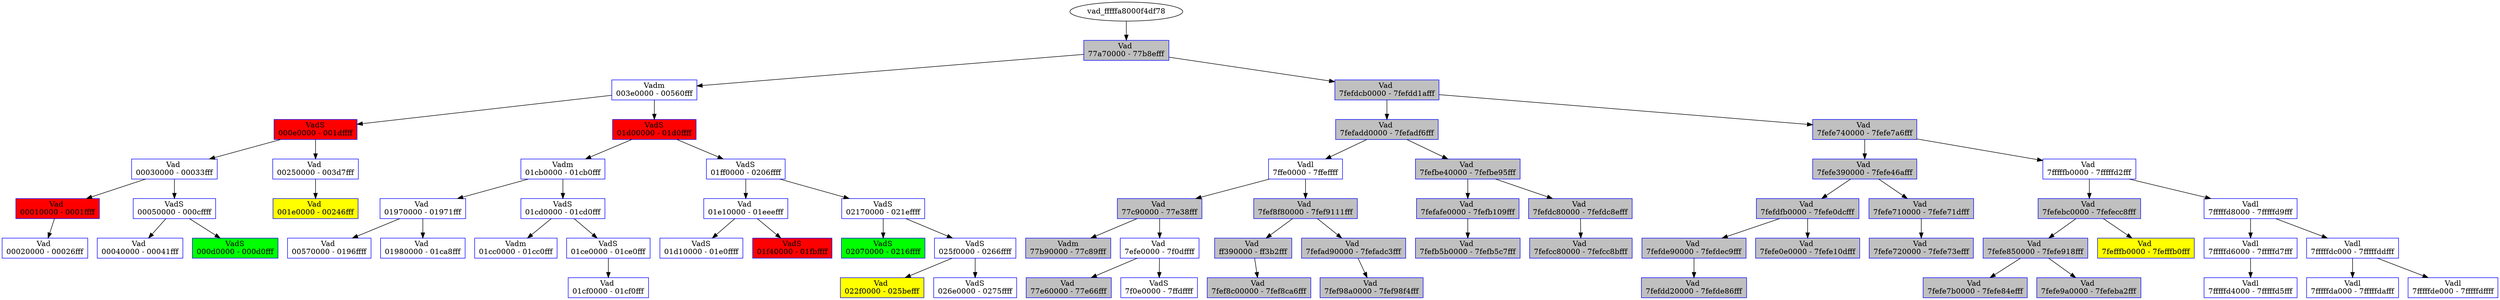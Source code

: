 /* Pid:   3004 */
digraph processtree {
graph [rankdir = "TB"];
vad_fffffa8000f4df78 -> vad_fffffa8000f3a610
vad_fffffa8000f3a610 [label = "{ Vad \n77a70000 - 77b8efff }"shape = "record" color = "blue" style = "filled" fillcolor = "gray"];
vad_fffffa8000f3a610 -> vad_fffffa8000f45c40
vad_fffffa8000f45c40 [label = "{ Vadm\n003e0000 - 00560fff }"shape = "record" color = "blue" style = "filled" fillcolor = "white"];
vad_fffffa8000f45c40 -> vad_fffffa8000f45160
vad_fffffa8000f45160 [label = "{ VadS\n000e0000 - 001dffff }"shape = "record" color = "blue" style = "filled" fillcolor = "red"];
vad_fffffa8000f45160 -> vad_fffffa8000f421d0
vad_fffffa8000f421d0 [label = "{ Vad \n00030000 - 00033fff }"shape = "record" color = "blue" style = "filled" fillcolor = "white"];
vad_fffffa8000f421d0 -> vad_fffffa8000f416e0
vad_fffffa8000f416e0 [label = "{ Vad \n00010000 - 0001ffff }"shape = "record" color = "blue" style = "filled" fillcolor = "red"];
vad_fffffa8000f416e0 -> vad_fffffa8000f45b30
vad_fffffa8000f45b30 [label = "{ Vad \n00020000 - 00026fff }"shape = "record" color = "blue" style = "filled" fillcolor = "white"];
vad_fffffa8000f421d0 -> vad_fffffa8000f44b80
vad_fffffa8000f44b80 [label = "{ VadS\n00050000 - 000cffff }"shape = "record" color = "blue" style = "filled" fillcolor = "white"];
vad_fffffa8000f44b80 -> vad_fffffa8000f3cd60
vad_fffffa8000f3cd60 [label = "{ Vad \n00040000 - 00041fff }"shape = "record" color = "blue" style = "filled" fillcolor = "white"];
vad_fffffa8000f44b80 -> vad_fffffa8000f53710
vad_fffffa8000f53710 [label = "{ VadS\n000d0000 - 000d0fff }"shape = "record" color = "blue" style = "filled" fillcolor = "green"];
vad_fffffa8000f45160 -> vad_fffffa8000f45d70
vad_fffffa8000f45d70 [label = "{ Vad \n00250000 - 003d7fff }"shape = "record" color = "blue" style = "filled" fillcolor = "white"];
vad_fffffa8000f45d70 -> vad_fffffa8001e481e0
vad_fffffa8001e481e0 [label = "{ Vad \n001e0000 - 00246fff }"shape = "record" color = "blue" style = "filled" fillcolor = "yellow"];
vad_fffffa8000f45c40 -> vad_fffffa8000f53510
vad_fffffa8000f53510 [label = "{ VadS\n01d00000 - 01d0ffff }"shape = "record" color = "blue" style = "filled" fillcolor = "red"];
vad_fffffa8000f53510 -> vad_fffffa8000f45970
vad_fffffa8000f45970 [label = "{ Vadm\n01cb0000 - 01cb0fff }"shape = "record" color = "blue" style = "filled" fillcolor = "white"];
vad_fffffa8000f45970 -> vad_fffffa8000f45aa0
vad_fffffa8000f45aa0 [label = "{ Vad \n01970000 - 01971fff }"shape = "record" color = "blue" style = "filled" fillcolor = "white"];
vad_fffffa8000f45aa0 -> vad_fffffa8000f45ce0
vad_fffffa8000f45ce0 [label = "{ Vad \n00570000 - 0196ffff }"shape = "record" color = "blue" style = "filled" fillcolor = "white"];
vad_fffffa8000f45aa0 -> vad_fffffa8000f45a10
vad_fffffa8000f45a10 [label = "{ Vad \n01980000 - 01ca8fff }"shape = "record" color = "blue" style = "filled" fillcolor = "white"];
vad_fffffa8000f45970 -> vad_fffffa8000f44300
vad_fffffa8000f44300 [label = "{ VadS\n01cd0000 - 01cd0fff }"shape = "record" color = "blue" style = "filled" fillcolor = "white"];
vad_fffffa8000f44300 -> vad_fffffa8000f45830
vad_fffffa8000f45830 [label = "{ Vadm\n01cc0000 - 01cc0fff }"shape = "record" color = "blue" style = "filled" fillcolor = "white"];
vad_fffffa8000f44300 -> vad_fffffa8000f5b520
vad_fffffa8000f5b520 [label = "{ VadS\n01ce0000 - 01ce0fff }"shape = "record" color = "blue" style = "filled" fillcolor = "white"];
vad_fffffa8000f5b520 -> vad_fffffa8002251530
vad_fffffa8002251530 [label = "{ Vad \n01cf0000 - 01cf0fff }"shape = "record" color = "blue" style = "filled" fillcolor = "white"];
vad_fffffa8000f53510 -> vad_fffffa8000f554e0
vad_fffffa8000f554e0 [label = "{ VadS\n01ff0000 - 0206ffff }"shape = "record" color = "blue" style = "filled" fillcolor = "white"];
vad_fffffa8000f554e0 -> vad_fffffa8001e480c0
vad_fffffa8001e480c0 [label = "{ Vad \n01e10000 - 01eeefff }"shape = "record" color = "blue" style = "filled" fillcolor = "white"];
vad_fffffa8001e480c0 -> vad_fffffa8000ef2d30
vad_fffffa8000ef2d30 [label = "{ VadS\n01d10000 - 01e0ffff }"shape = "record" color = "blue" style = "filled" fillcolor = "white"];
vad_fffffa8001e480c0 -> vad_fffffa8000f41690
vad_fffffa8000f41690 [label = "{ VadS\n01f40000 - 01fbffff }"shape = "record" color = "blue" style = "filled" fillcolor = "red"];
vad_fffffa8000f554e0 -> vad_fffffa8000f423b0
vad_fffffa8000f423b0 [label = "{ VadS\n02170000 - 021effff }"shape = "record" color = "blue" style = "filled" fillcolor = "white"];
vad_fffffa8000f423b0 -> vad_fffffa8000f5d170
vad_fffffa8000f5d170 [label = "{ VadS\n02070000 - 0216ffff }"shape = "record" color = "blue" style = "filled" fillcolor = "green"];
vad_fffffa8000f423b0 -> vad_fffffa8001057fc0
vad_fffffa8001057fc0 [label = "{ VadS\n025f0000 - 0266ffff }"shape = "record" color = "blue" style = "filled" fillcolor = "white"];
vad_fffffa8001057fc0 -> vad_fffffa8000f5d010
vad_fffffa8000f5d010 [label = "{ Vad \n022f0000 - 025befff }"shape = "record" color = "blue" style = "filled" fillcolor = "yellow"];
vad_fffffa8001057fc0 -> vad_fffffa8001000090
vad_fffffa8001000090 [label = "{ VadS\n026e0000 - 0275ffff }"shape = "record" color = "blue" style = "filled" fillcolor = "white"];
vad_fffffa8000f3a610 -> vad_fffffa8000f41a50
vad_fffffa8000f41a50 [label = "{ Vad \n7fefdcb0000 - 7fefdd1afff }"shape = "record" color = "blue" style = "filled" fillcolor = "gray"];
vad_fffffa8000f41a50 -> vad_fffffa8000f443e0
vad_fffffa8000f443e0 [label = "{ Vad \n7fefadd0000 - 7fefadf6fff }"shape = "record" color = "blue" style = "filled" fillcolor = "gray"];
vad_fffffa8000f443e0 -> vad_fffffa8000f4d330
vad_fffffa8000f4d330 [label = "{ Vadl\n7ffe0000 - 7ffeffff }"shape = "record" color = "blue" style = "filled" fillcolor = "white"];
vad_fffffa8000f4d330 -> vad_fffffa8000f535f0
vad_fffffa8000f535f0 [label = "{ Vad \n77c90000 - 77e38fff }"shape = "record" color = "blue" style = "filled" fillcolor = "gray"];
vad_fffffa8000f535f0 -> vad_fffffa8000f458d0
vad_fffffa8000f458d0 [label = "{ Vadm\n77b90000 - 77c89fff }"shape = "record" color = "blue" style = "filled" fillcolor = "gray"];
vad_fffffa8000f535f0 -> vad_fffffa8001e48270
vad_fffffa8001e48270 [label = "{ Vad \n7efe0000 - 7f0dffff }"shape = "record" color = "blue" style = "filled" fillcolor = "white"];
vad_fffffa8001e48270 -> vad_fffffa8000f4b4c0
vad_fffffa8000f4b4c0 [label = "{ Vad \n77e60000 - 77e66fff }"shape = "record" color = "blue" style = "filled" fillcolor = "gray"];
vad_fffffa8001e48270 -> vad_fffffa8000f4d2e0
vad_fffffa8000f4d2e0 [label = "{ VadS\n7f0e0000 - 7ffdffff }"shape = "record" color = "blue" style = "filled" fillcolor = "white"];
vad_fffffa8000f4d330 -> vad_fffffa8000f44350
vad_fffffa8000f44350 [label = "{ Vad \n7fef8f80000 - 7fef9111fff }"shape = "record" color = "blue" style = "filled" fillcolor = "gray"];
vad_fffffa8000f44350 -> vad_fffffa8000f53680
vad_fffffa8000f53680 [label = "{ Vad \nff390000 - ff3b2fff }"shape = "record" color = "blue" style = "filled" fillcolor = "gray"];
vad_fffffa8000f53680 -> vad_fffffa8000f4b670
vad_fffffa8000f4b670 [label = "{ Vad \n7fef8c00000 - 7fef8ca6fff }"shape = "record" color = "blue" style = "filled" fillcolor = "gray"];
vad_fffffa8000f44350 -> vad_fffffa8000f4b790
vad_fffffa8000f4b790 [label = "{ Vad \n7fefad90000 - 7fefadc3fff }"shape = "record" color = "blue" style = "filled" fillcolor = "gray"];
vad_fffffa8000f4b790 -> vad_fffffa8000f4b700
vad_fffffa8000f4b700 [label = "{ Vad \n7fef98a0000 - 7fef98f4fff }"shape = "record" color = "blue" style = "filled" fillcolor = "gray"];
vad_fffffa8000f443e0 -> vad_fffffa8000f44590
vad_fffffa8000f44590 [label = "{ Vad \n7fefbe40000 - 7fefbe95fff }"shape = "record" color = "blue" style = "filled" fillcolor = "gray"];
vad_fffffa8000f44590 -> vad_fffffa8000f4b8b0
vad_fffffa8000f4b8b0 [label = "{ Vad \n7fefafe0000 - 7fefb109fff }"shape = "record" color = "blue" style = "filled" fillcolor = "gray"];
vad_fffffa8000f4b8b0 -> vad_fffffa8000f4b550
vad_fffffa8000f4b550 [label = "{ Vad \n7fefb5b0000 - 7fefb5c7fff }"shape = "record" color = "blue" style = "filled" fillcolor = "gray"];
vad_fffffa8000f44590 -> vad_fffffa8000f5de60
vad_fffffa8000f5de60 [label = "{ Vad \n7fefdc80000 - 7fefdc8efff }"shape = "record" color = "blue" style = "filled" fillcolor = "gray"];
vad_fffffa8000f5de60 -> vad_fffffa8000f4b5e0
vad_fffffa8000f4b5e0 [label = "{ Vad \n7fefcc80000 - 7fefcc8bfff }"shape = "record" color = "blue" style = "filled" fillcolor = "gray"];
vad_fffffa8000f41a50 -> vad_fffffa8001e48150
vad_fffffa8001e48150 [label = "{ Vad \n7fefe740000 - 7fefe7a6fff }"shape = "record" color = "blue" style = "filled" fillcolor = "gray"];
vad_fffffa8001e48150 -> vad_fffffa8000f4ba60
vad_fffffa8000f4ba60 [label = "{ Vad \n7fefe390000 - 7fefe46afff }"shape = "record" color = "blue" style = "filled" fillcolor = "gray"];
vad_fffffa8000f4ba60 -> vad_fffffa8000f4b940
vad_fffffa8000f4b940 [label = "{ Vad \n7fefdfb0000 - 7fefe0dcfff }"shape = "record" color = "blue" style = "filled" fillcolor = "gray"];
vad_fffffa8000f4b940 -> vad_fffffa8000f5df80
vad_fffffa8000f5df80 [label = "{ Vad \n7fefde90000 - 7fefdec9fff }"shape = "record" color = "blue" style = "filled" fillcolor = "gray"];
vad_fffffa8000f5df80 -> vad_fffffa8000f5def0
vad_fffffa8000f5def0 [label = "{ Vad \n7fefdd20000 - 7fefde86fff }"shape = "record" color = "blue" style = "filled" fillcolor = "gray"];
vad_fffffa8000f4b940 -> vad_fffffa8000f44500
vad_fffffa8000f44500 [label = "{ Vad \n7fefe0e0000 - 7fefe10dfff }"shape = "record" color = "blue" style = "filled" fillcolor = "gray"];
vad_fffffa8000f4ba60 -> vad_fffffa8000f44890
vad_fffffa8000f44890 [label = "{ Vad \n7fefe710000 - 7fefe71dfff }"shape = "record" color = "blue" style = "filled" fillcolor = "gray"];
vad_fffffa8000f44890 -> vad_fffffa8000f4b9d0
vad_fffffa8000f4b9d0 [label = "{ Vad \n7fefe720000 - 7fefe73efff }"shape = "record" color = "blue" style = "filled" fillcolor = "gray"];
vad_fffffa8001e48150 -> vad_fffffa8000f53560
vad_fffffa8000f53560 [label = "{ Vad \n7fffffb0000 - 7fffffd2fff }"shape = "record" color = "blue" style = "filled" fillcolor = "white"];
vad_fffffa8000f53560 -> vad_fffffa8000f44470
vad_fffffa8000f44470 [label = "{ Vad \n7fefebc0000 - 7fefecc8fff }"shape = "record" color = "blue" style = "filled" fillcolor = "gray"];
vad_fffffa8000f44470 -> vad_fffffa8000f44800
vad_fffffa8000f44800 [label = "{ Vad \n7fefe850000 - 7fefe918fff }"shape = "record" color = "blue" style = "filled" fillcolor = "gray"];
vad_fffffa8000f44800 -> vad_fffffa8000f44770
vad_fffffa8000f44770 [label = "{ Vad \n7fefe7b0000 - 7fefe84efff }"shape = "record" color = "blue" style = "filled" fillcolor = "gray"];
vad_fffffa8000f44800 -> vad_fffffa8000f4b820
vad_fffffa8000f4b820 [label = "{ Vad \n7fefe9a0000 - 7fefeba2fff }"shape = "record" color = "blue" style = "filled" fillcolor = "gray"];
vad_fffffa8000f44470 -> vad_fffffa8000f44bd0
vad_fffffa8000f44bd0 [label = "{ Vad \n7fefffb0000 - 7fefffb0fff }"shape = "record" color = "blue" style = "filled" fillcolor = "yellow"];
vad_fffffa8000f53560 -> vad_fffffa8000f545e0
vad_fffffa8000f545e0 [label = "{ Vadl\n7fffffd8000 - 7fffffd9fff }"shape = "record" color = "blue" style = "filled" fillcolor = "white"];
vad_fffffa8000f545e0 -> vad_fffffa80010578b0
vad_fffffa80010578b0 [label = "{ Vadl\n7fffffd6000 - 7fffffd7fff }"shape = "record" color = "blue" style = "filled" fillcolor = "white"];
vad_fffffa80010578b0 -> vad_fffffa80010612e0
vad_fffffa80010612e0 [label = "{ Vadl\n7fffffd4000 - 7fffffd5fff }"shape = "record" color = "blue" style = "filled" fillcolor = "white"];
vad_fffffa8000f545e0 -> vad_fffffa8000f4cf70
vad_fffffa8000f4cf70 [label = "{ Vadl\n7fffffdc000 - 7fffffddfff }"shape = "record" color = "blue" style = "filled" fillcolor = "white"];
vad_fffffa8000f4cf70 -> vad_fffffa8000f44c60
vad_fffffa8000f44c60 [label = "{ Vadl\n7fffffda000 - 7fffffdafff }"shape = "record" color = "blue" style = "filled" fillcolor = "white"];
vad_fffffa8000f4cf70 -> vad_fffffa8000f42010
vad_fffffa8000f42010 [label = "{ Vadl\n7fffffde000 - 7fffffdffff }"shape = "record" color = "blue" style = "filled" fillcolor = "white"];
}
